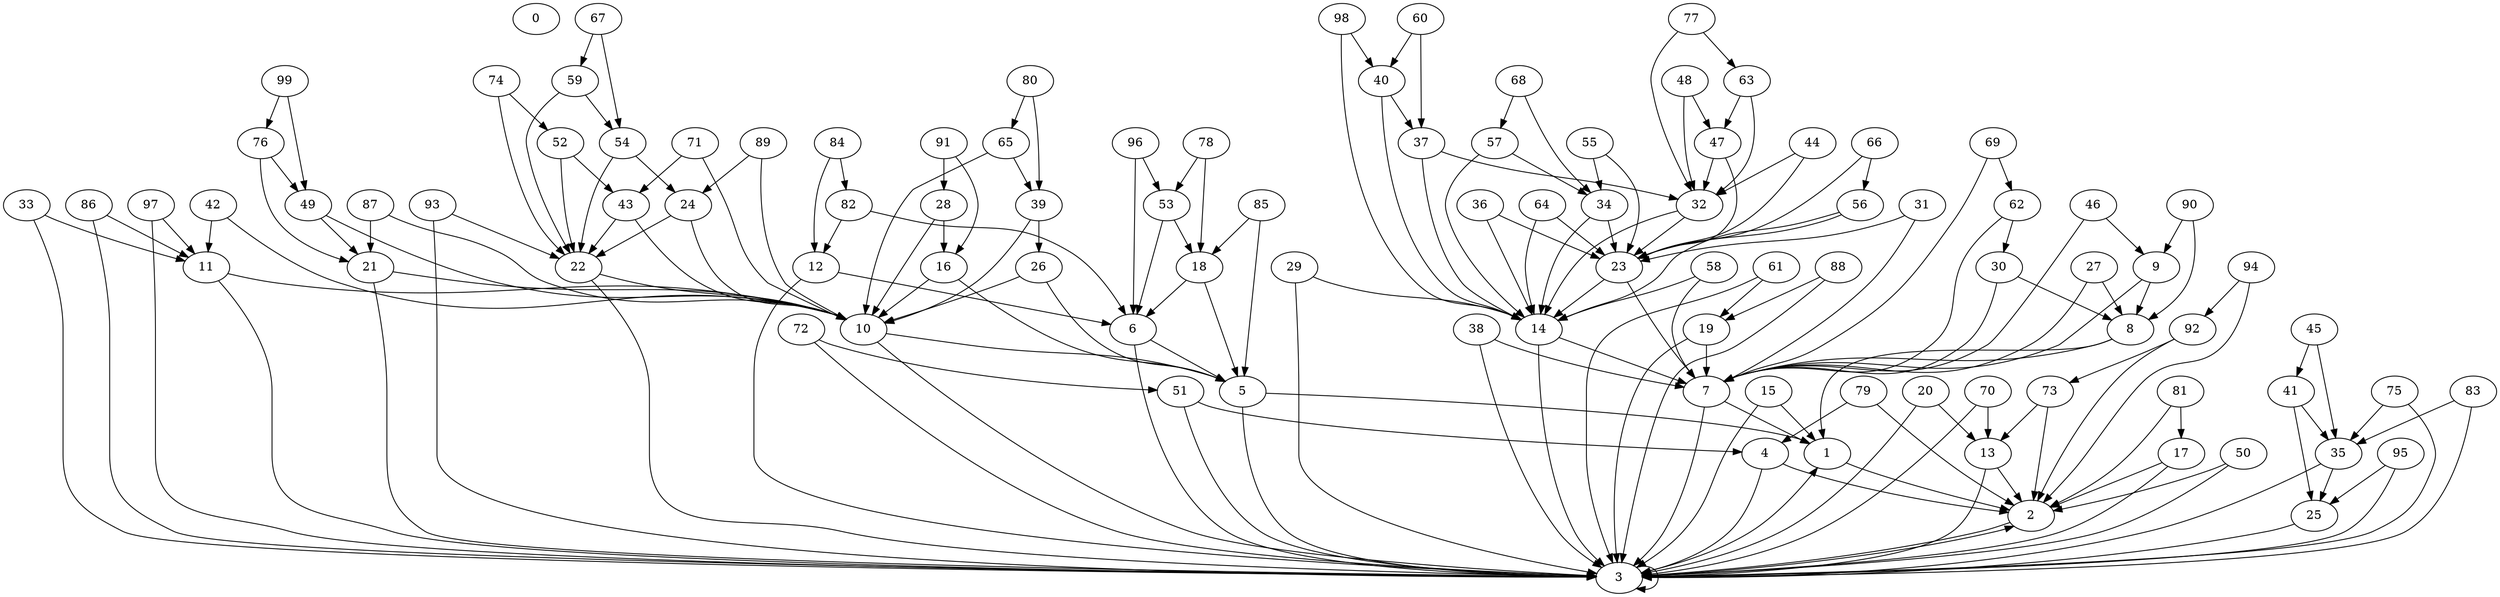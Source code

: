digraph my_graph {
0;
1;
2;
3;
4;
5;
6;
7;
8;
9;
10;
11;
12;
13;
14;
15;
16;
17;
18;
19;
20;
21;
22;
23;
24;
25;
26;
27;
28;
29;
30;
31;
32;
33;
34;
35;
36;
37;
38;
39;
40;
41;
42;
43;
44;
45;
46;
47;
48;
49;
50;
51;
52;
53;
54;
55;
56;
57;
58;
59;
60;
61;
62;
63;
64;
65;
66;
67;
68;
69;
70;
71;
72;
73;
74;
75;
76;
77;
78;
79;
80;
81;
82;
83;
84;
85;
86;
87;
88;
89;
90;
91;
92;
93;
94;
95;
96;
97;
98;
99;
1->2
2->3
3->1
3->2
3->3
4->3
4->2
5->3
5->1
6->5
6->3
7->3
7->1
8->7
8->1
9->8
9->7
10->5
10->3
11->10
11->3
12->6
12->3
13->2
13->3
14->7
14->3
15->3
15->1
16->10
16->5
17->3
17->2
18->6
18->5
19->7
19->3
20->13
20->3
21->10
21->3
22->10
22->3
23->14
23->7
24->22
24->10
25->3
26->10
26->5
27->8
27->7
28->16
28->10
29->14
29->3
30->8
30->7
31->23
31->7
32->23
32->14
33->11
33->3
34->23
34->14
35->25
35->3
36->23
36->14
37->32
37->14
38->7
38->3
39->26
39->10
40->37
40->14
41->35
41->25
42->11
42->10
43->22
43->10
44->32
44->23
45->41
45->35
46->9
46->7
47->32
47->23
48->47
48->32
49->21
49->10
50->2
50->3
51->4
51->3
52->43
52->22
53->18
53->6
54->24
54->22
55->34
55->23
56->23
56->14
57->34
57->14
58->14
58->7
59->54
59->22
60->40
60->37
61->19
61->3
62->30
62->7
63->47
63->32
64->23
64->14
65->39
65->10
66->56
66->23
67->59
67->54
68->57
68->34
69->62
69->7
70->13
70->3
71->43
71->10
72->51
72->3
73->13
73->2
74->52
74->22
75->35
75->3
76->49
76->21
77->63
77->32
78->53
78->18
79->4
79->2
80->65
80->39
81->17
81->2
82->12
82->6
83->35
83->3
84->82
84->12
85->18
85->5
86->11
86->3
87->21
87->10
88->19
88->3
89->24
89->10
90->9
90->8
91->28
91->16
92->73
92->2
93->22
93->3
94->92
94->2
95->25
95->3
96->53
96->6
97->11
97->3
98->40
98->14
99->76
99->49
}